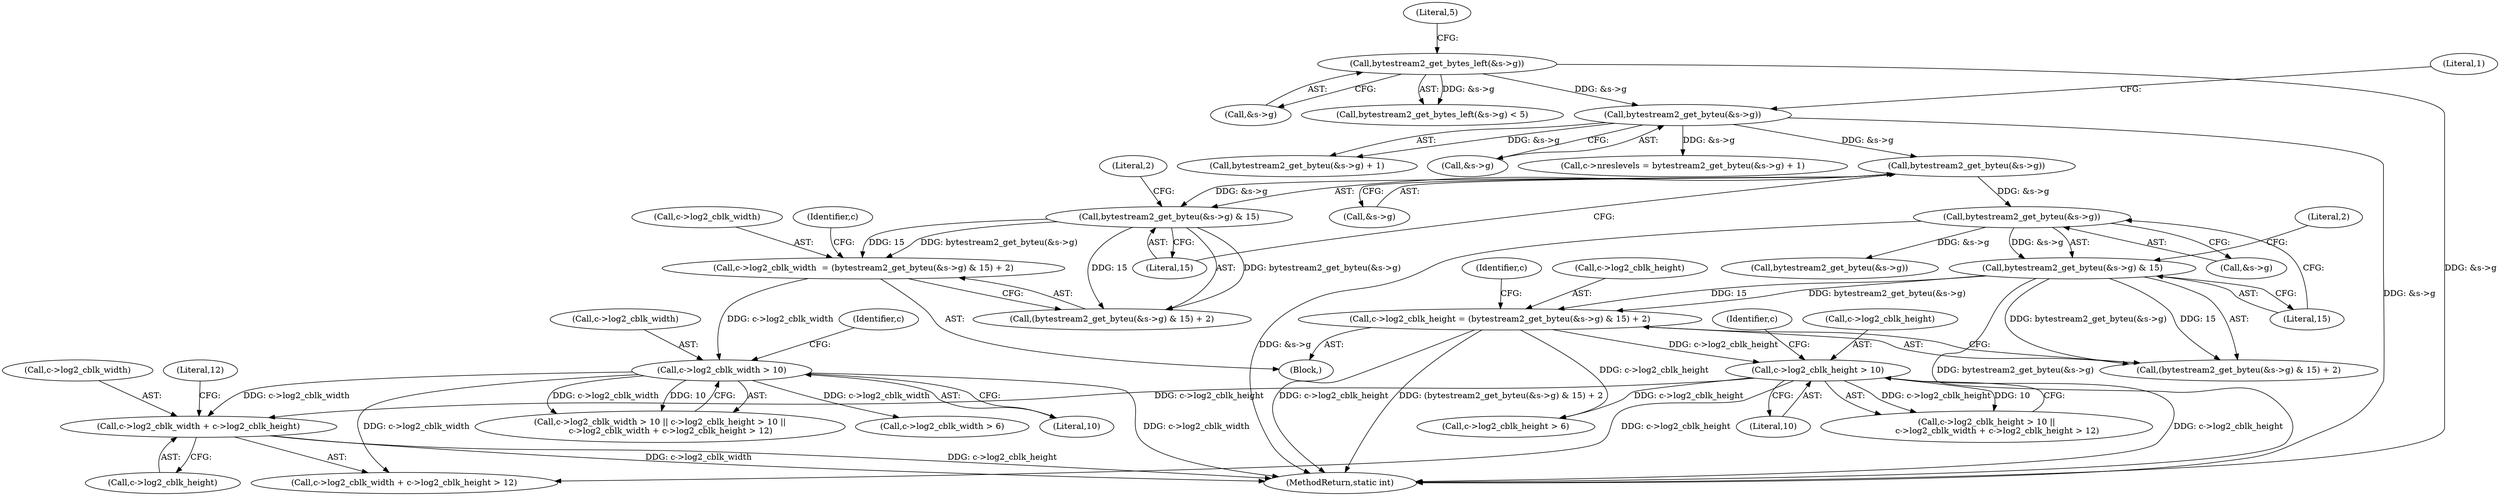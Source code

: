 digraph "0_FFmpeg_a1b9004b768bef606ee98d417bceb9392ceb788d@pointer" {
"1000237" [label="(Call,c->log2_cblk_width + c->log2_cblk_height)"];
"1000225" [label="(Call,c->log2_cblk_width > 10)"];
"1000197" [label="(Call,c->log2_cblk_width  = (bytestream2_get_byteu(&s->g) & 15) + 2)"];
"1000202" [label="(Call,bytestream2_get_byteu(&s->g) & 15)"];
"1000203" [label="(Call,bytestream2_get_byteu(&s->g))"];
"1000130" [label="(Call,bytestream2_get_byteu(&s->g))"];
"1000117" [label="(Call,bytestream2_get_bytes_left(&s->g))"];
"1000231" [label="(Call,c->log2_cblk_height > 10)"];
"1000210" [label="(Call,c->log2_cblk_height = (bytestream2_get_byteu(&s->g) & 15) + 2)"];
"1000215" [label="(Call,bytestream2_get_byteu(&s->g) & 15)"];
"1000216" [label="(Call,bytestream2_get_byteu(&s->g))"];
"1000241" [label="(Call,c->log2_cblk_height)"];
"1000208" [label="(Literal,15)"];
"1000204" [label="(Call,&s->g)"];
"1000236" [label="(Call,c->log2_cblk_width + c->log2_cblk_height > 12)"];
"1000230" [label="(Call,c->log2_cblk_height > 10 ||\n        c->log2_cblk_width + c->log2_cblk_height > 12)"];
"1000211" [label="(Call,c->log2_cblk_height)"];
"1000233" [label="(Identifier,c)"];
"1000225" [label="(Call,c->log2_cblk_width > 10)"];
"1000216" [label="(Call,bytestream2_get_byteu(&s->g))"];
"1000239" [label="(Identifier,c)"];
"1000231" [label="(Call,c->log2_cblk_height > 10)"];
"1000113" [label="(Block,)"];
"1000232" [label="(Call,c->log2_cblk_height)"];
"1000201" [label="(Call,(bytestream2_get_byteu(&s->g) & 15) + 2)"];
"1000130" [label="(Call,bytestream2_get_byteu(&s->g))"];
"1000221" [label="(Literal,15)"];
"1000202" [label="(Call,bytestream2_get_byteu(&s->g) & 15)"];
"1000235" [label="(Literal,10)"];
"1000116" [label="(Call,bytestream2_get_bytes_left(&s->g) < 5)"];
"1000129" [label="(Call,bytestream2_get_byteu(&s->g) + 1)"];
"1000122" [label="(Literal,5)"];
"1000198" [label="(Call,c->log2_cblk_width)"];
"1000238" [label="(Call,c->log2_cblk_width)"];
"1000131" [label="(Call,&s->g)"];
"1000215" [label="(Call,bytestream2_get_byteu(&s->g) & 15)"];
"1000135" [label="(Literal,1)"];
"1000118" [label="(Call,&s->g)"];
"1000209" [label="(Literal,2)"];
"1000261" [label="(Call,c->log2_cblk_height > 6)"];
"1000214" [label="(Call,(bytestream2_get_byteu(&s->g) & 15) + 2)"];
"1000212" [label="(Identifier,c)"];
"1000227" [label="(Identifier,c)"];
"1000197" [label="(Call,c->log2_cblk_width  = (bytestream2_get_byteu(&s->g) & 15) + 2)"];
"1000210" [label="(Call,c->log2_cblk_height = (bytestream2_get_byteu(&s->g) & 15) + 2)"];
"1000237" [label="(Call,c->log2_cblk_width + c->log2_cblk_height)"];
"1000256" [label="(Call,c->log2_cblk_width > 6)"];
"1000244" [label="(Literal,12)"];
"1000226" [label="(Call,c->log2_cblk_width)"];
"1000229" [label="(Literal,10)"];
"1000117" [label="(Call,bytestream2_get_bytes_left(&s->g))"];
"1000217" [label="(Call,&s->g)"];
"1000224" [label="(Call,c->log2_cblk_width > 10 || c->log2_cblk_height > 10 ||\n        c->log2_cblk_width + c->log2_cblk_height > 12)"];
"1000203" [label="(Call,bytestream2_get_byteu(&s->g))"];
"1000396" [label="(MethodReturn,static int)"];
"1000125" [label="(Call,c->nreslevels = bytestream2_get_byteu(&s->g) + 1)"];
"1000222" [label="(Literal,2)"];
"1000278" [label="(Call,bytestream2_get_byteu(&s->g))"];
"1000237" -> "1000236"  [label="AST: "];
"1000237" -> "1000241"  [label="CFG: "];
"1000238" -> "1000237"  [label="AST: "];
"1000241" -> "1000237"  [label="AST: "];
"1000244" -> "1000237"  [label="CFG: "];
"1000237" -> "1000396"  [label="DDG: c->log2_cblk_width"];
"1000237" -> "1000396"  [label="DDG: c->log2_cblk_height"];
"1000225" -> "1000237"  [label="DDG: c->log2_cblk_width"];
"1000231" -> "1000237"  [label="DDG: c->log2_cblk_height"];
"1000225" -> "1000224"  [label="AST: "];
"1000225" -> "1000229"  [label="CFG: "];
"1000226" -> "1000225"  [label="AST: "];
"1000229" -> "1000225"  [label="AST: "];
"1000233" -> "1000225"  [label="CFG: "];
"1000224" -> "1000225"  [label="CFG: "];
"1000225" -> "1000396"  [label="DDG: c->log2_cblk_width"];
"1000225" -> "1000224"  [label="DDG: c->log2_cblk_width"];
"1000225" -> "1000224"  [label="DDG: 10"];
"1000197" -> "1000225"  [label="DDG: c->log2_cblk_width"];
"1000225" -> "1000236"  [label="DDG: c->log2_cblk_width"];
"1000225" -> "1000256"  [label="DDG: c->log2_cblk_width"];
"1000197" -> "1000113"  [label="AST: "];
"1000197" -> "1000201"  [label="CFG: "];
"1000198" -> "1000197"  [label="AST: "];
"1000201" -> "1000197"  [label="AST: "];
"1000212" -> "1000197"  [label="CFG: "];
"1000202" -> "1000197"  [label="DDG: bytestream2_get_byteu(&s->g)"];
"1000202" -> "1000197"  [label="DDG: 15"];
"1000202" -> "1000201"  [label="AST: "];
"1000202" -> "1000208"  [label="CFG: "];
"1000203" -> "1000202"  [label="AST: "];
"1000208" -> "1000202"  [label="AST: "];
"1000209" -> "1000202"  [label="CFG: "];
"1000202" -> "1000201"  [label="DDG: bytestream2_get_byteu(&s->g)"];
"1000202" -> "1000201"  [label="DDG: 15"];
"1000203" -> "1000202"  [label="DDG: &s->g"];
"1000203" -> "1000204"  [label="CFG: "];
"1000204" -> "1000203"  [label="AST: "];
"1000208" -> "1000203"  [label="CFG: "];
"1000130" -> "1000203"  [label="DDG: &s->g"];
"1000203" -> "1000216"  [label="DDG: &s->g"];
"1000130" -> "1000129"  [label="AST: "];
"1000130" -> "1000131"  [label="CFG: "];
"1000131" -> "1000130"  [label="AST: "];
"1000135" -> "1000130"  [label="CFG: "];
"1000130" -> "1000396"  [label="DDG: &s->g"];
"1000130" -> "1000125"  [label="DDG: &s->g"];
"1000130" -> "1000129"  [label="DDG: &s->g"];
"1000117" -> "1000130"  [label="DDG: &s->g"];
"1000117" -> "1000116"  [label="AST: "];
"1000117" -> "1000118"  [label="CFG: "];
"1000118" -> "1000117"  [label="AST: "];
"1000122" -> "1000117"  [label="CFG: "];
"1000117" -> "1000396"  [label="DDG: &s->g"];
"1000117" -> "1000116"  [label="DDG: &s->g"];
"1000231" -> "1000230"  [label="AST: "];
"1000231" -> "1000235"  [label="CFG: "];
"1000232" -> "1000231"  [label="AST: "];
"1000235" -> "1000231"  [label="AST: "];
"1000239" -> "1000231"  [label="CFG: "];
"1000230" -> "1000231"  [label="CFG: "];
"1000231" -> "1000396"  [label="DDG: c->log2_cblk_height"];
"1000231" -> "1000230"  [label="DDG: c->log2_cblk_height"];
"1000231" -> "1000230"  [label="DDG: 10"];
"1000210" -> "1000231"  [label="DDG: c->log2_cblk_height"];
"1000231" -> "1000236"  [label="DDG: c->log2_cblk_height"];
"1000231" -> "1000261"  [label="DDG: c->log2_cblk_height"];
"1000210" -> "1000113"  [label="AST: "];
"1000210" -> "1000214"  [label="CFG: "];
"1000211" -> "1000210"  [label="AST: "];
"1000214" -> "1000210"  [label="AST: "];
"1000227" -> "1000210"  [label="CFG: "];
"1000210" -> "1000396"  [label="DDG: (bytestream2_get_byteu(&s->g) & 15) + 2"];
"1000210" -> "1000396"  [label="DDG: c->log2_cblk_height"];
"1000215" -> "1000210"  [label="DDG: bytestream2_get_byteu(&s->g)"];
"1000215" -> "1000210"  [label="DDG: 15"];
"1000210" -> "1000261"  [label="DDG: c->log2_cblk_height"];
"1000215" -> "1000214"  [label="AST: "];
"1000215" -> "1000221"  [label="CFG: "];
"1000216" -> "1000215"  [label="AST: "];
"1000221" -> "1000215"  [label="AST: "];
"1000222" -> "1000215"  [label="CFG: "];
"1000215" -> "1000396"  [label="DDG: bytestream2_get_byteu(&s->g)"];
"1000215" -> "1000214"  [label="DDG: bytestream2_get_byteu(&s->g)"];
"1000215" -> "1000214"  [label="DDG: 15"];
"1000216" -> "1000215"  [label="DDG: &s->g"];
"1000216" -> "1000217"  [label="CFG: "];
"1000217" -> "1000216"  [label="AST: "];
"1000221" -> "1000216"  [label="CFG: "];
"1000216" -> "1000396"  [label="DDG: &s->g"];
"1000216" -> "1000278"  [label="DDG: &s->g"];
}
